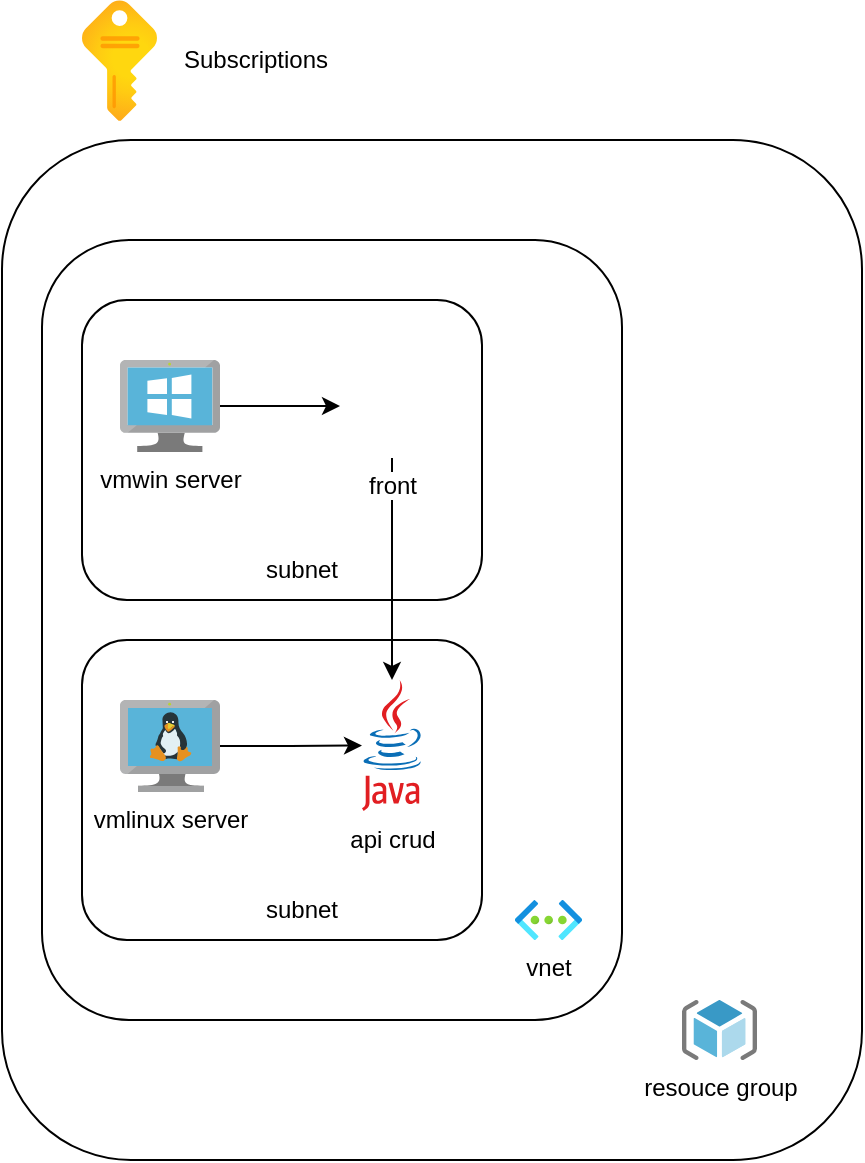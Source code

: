 <mxfile version="24.4.4" type="github">
  <diagram name="Página-1" id="e83XRgTXeSW-5fit0e9V">
    <mxGraphModel dx="1195" dy="1791" grid="1" gridSize="10" guides="1" tooltips="1" connect="1" arrows="1" fold="1" page="1" pageScale="1" pageWidth="827" pageHeight="1169" math="0" shadow="0">
      <root>
        <mxCell id="0" />
        <mxCell id="1" parent="0" />
        <mxCell id="NQ36R5JoBt0L2JiC82tn-7" value="" style="rounded=1;whiteSpace=wrap;html=1;" vertex="1" parent="1">
          <mxGeometry x="220" y="-10" width="430" height="510" as="geometry" />
        </mxCell>
        <mxCell id="NQ36R5JoBt0L2JiC82tn-6" value="" style="rounded=1;whiteSpace=wrap;html=1;" vertex="1" parent="1">
          <mxGeometry x="240" y="40" width="290" height="390" as="geometry" />
        </mxCell>
        <mxCell id="NQ36R5JoBt0L2JiC82tn-3" value="" style="rounded=1;whiteSpace=wrap;html=1;" vertex="1" parent="1">
          <mxGeometry x="260" y="240" width="200" height="150" as="geometry" />
        </mxCell>
        <mxCell id="NQ36R5JoBt0L2JiC82tn-14" value="" style="edgeStyle=orthogonalEdgeStyle;rounded=0;orthogonalLoop=1;jettySize=auto;html=1;" edge="1" parent="1" source="NQ36R5JoBt0L2JiC82tn-2" target="NQ36R5JoBt0L2JiC82tn-13">
          <mxGeometry relative="1" as="geometry" />
        </mxCell>
        <mxCell id="NQ36R5JoBt0L2JiC82tn-2" value="vmlinux server&lt;div&gt;&lt;br&gt;&lt;/div&gt;" style="image;sketch=0;aspect=fixed;html=1;points=[];align=center;fontSize=12;image=img/lib/mscae/VM_Linux.svg;" vertex="1" parent="1">
          <mxGeometry x="279" y="270" width="50" height="46" as="geometry" />
        </mxCell>
        <mxCell id="NQ36R5JoBt0L2JiC82tn-4" value="subnet" style="text;html=1;align=center;verticalAlign=middle;whiteSpace=wrap;rounded=0;" vertex="1" parent="1">
          <mxGeometry x="340" y="360" width="60" height="30" as="geometry" />
        </mxCell>
        <mxCell id="NQ36R5JoBt0L2JiC82tn-5" value="vnet" style="image;aspect=fixed;html=1;points=[];align=center;fontSize=12;image=img/lib/azure2/networking/Virtual_Networks.svg;" vertex="1" parent="1">
          <mxGeometry x="476.5" y="370" width="33.5" height="20" as="geometry" />
        </mxCell>
        <mxCell id="NQ36R5JoBt0L2JiC82tn-8" value="resouce group&lt;div&gt;&lt;br&gt;&lt;/div&gt;" style="image;sketch=0;aspect=fixed;html=1;points=[];align=center;fontSize=12;image=img/lib/mscae/ResourceGroup.svg;" vertex="1" parent="1">
          <mxGeometry x="560" y="420" width="37.5" height="30" as="geometry" />
        </mxCell>
        <mxCell id="NQ36R5JoBt0L2JiC82tn-10" value="" style="rounded=1;whiteSpace=wrap;html=1;" vertex="1" parent="1">
          <mxGeometry x="260" y="70" width="200" height="150" as="geometry" />
        </mxCell>
        <mxCell id="NQ36R5JoBt0L2JiC82tn-16" value="" style="edgeStyle=orthogonalEdgeStyle;rounded=0;orthogonalLoop=1;jettySize=auto;html=1;" edge="1" parent="1" source="NQ36R5JoBt0L2JiC82tn-9" target="NQ36R5JoBt0L2JiC82tn-15">
          <mxGeometry relative="1" as="geometry" />
        </mxCell>
        <mxCell id="NQ36R5JoBt0L2JiC82tn-9" value="vmwin server" style="image;sketch=0;aspect=fixed;html=1;points=[];align=center;fontSize=12;image=img/lib/mscae/VirtualMachineWindows.svg;" vertex="1" parent="1">
          <mxGeometry x="279" y="100" width="50" height="46" as="geometry" />
        </mxCell>
        <mxCell id="NQ36R5JoBt0L2JiC82tn-11" value="subnet" style="text;html=1;align=center;verticalAlign=middle;whiteSpace=wrap;rounded=0;" vertex="1" parent="1">
          <mxGeometry x="340" y="190" width="60" height="30" as="geometry" />
        </mxCell>
        <mxCell id="NQ36R5JoBt0L2JiC82tn-13" value="api crud" style="dashed=0;outlineConnect=0;html=1;align=center;labelPosition=center;verticalLabelPosition=bottom;verticalAlign=top;shape=mxgraph.weblogos.java" vertex="1" parent="1">
          <mxGeometry x="400" y="260" width="30" height="65.5" as="geometry" />
        </mxCell>
        <mxCell id="NQ36R5JoBt0L2JiC82tn-17" value="" style="edgeStyle=orthogonalEdgeStyle;rounded=0;orthogonalLoop=1;jettySize=auto;html=1;" edge="1" parent="1" source="NQ36R5JoBt0L2JiC82tn-15" target="NQ36R5JoBt0L2JiC82tn-13">
          <mxGeometry relative="1" as="geometry" />
        </mxCell>
        <mxCell id="NQ36R5JoBt0L2JiC82tn-15" value="front" style="shape=image;html=1;verticalAlign=top;verticalLabelPosition=bottom;labelBackgroundColor=#ffffff;imageAspect=0;aspect=fixed;image=https://cdn1.iconfinder.com/data/icons/unicons-line-vol-5/24/react-128.png" vertex="1" parent="1">
          <mxGeometry x="389" y="97" width="52" height="52" as="geometry" />
        </mxCell>
        <mxCell id="NQ36R5JoBt0L2JiC82tn-19" value="" style="image;aspect=fixed;html=1;points=[];align=center;fontSize=12;image=img/lib/azure2/general/Subscriptions.svg;" vertex="1" parent="1">
          <mxGeometry x="260" y="-80" width="37.49" height="60.5" as="geometry" />
        </mxCell>
        <mxCell id="NQ36R5JoBt0L2JiC82tn-20" value="Subscriptions" style="text;html=1;align=center;verticalAlign=middle;whiteSpace=wrap;rounded=0;" vertex="1" parent="1">
          <mxGeometry x="304" y="-64.75" width="86" height="30" as="geometry" />
        </mxCell>
      </root>
    </mxGraphModel>
  </diagram>
</mxfile>
